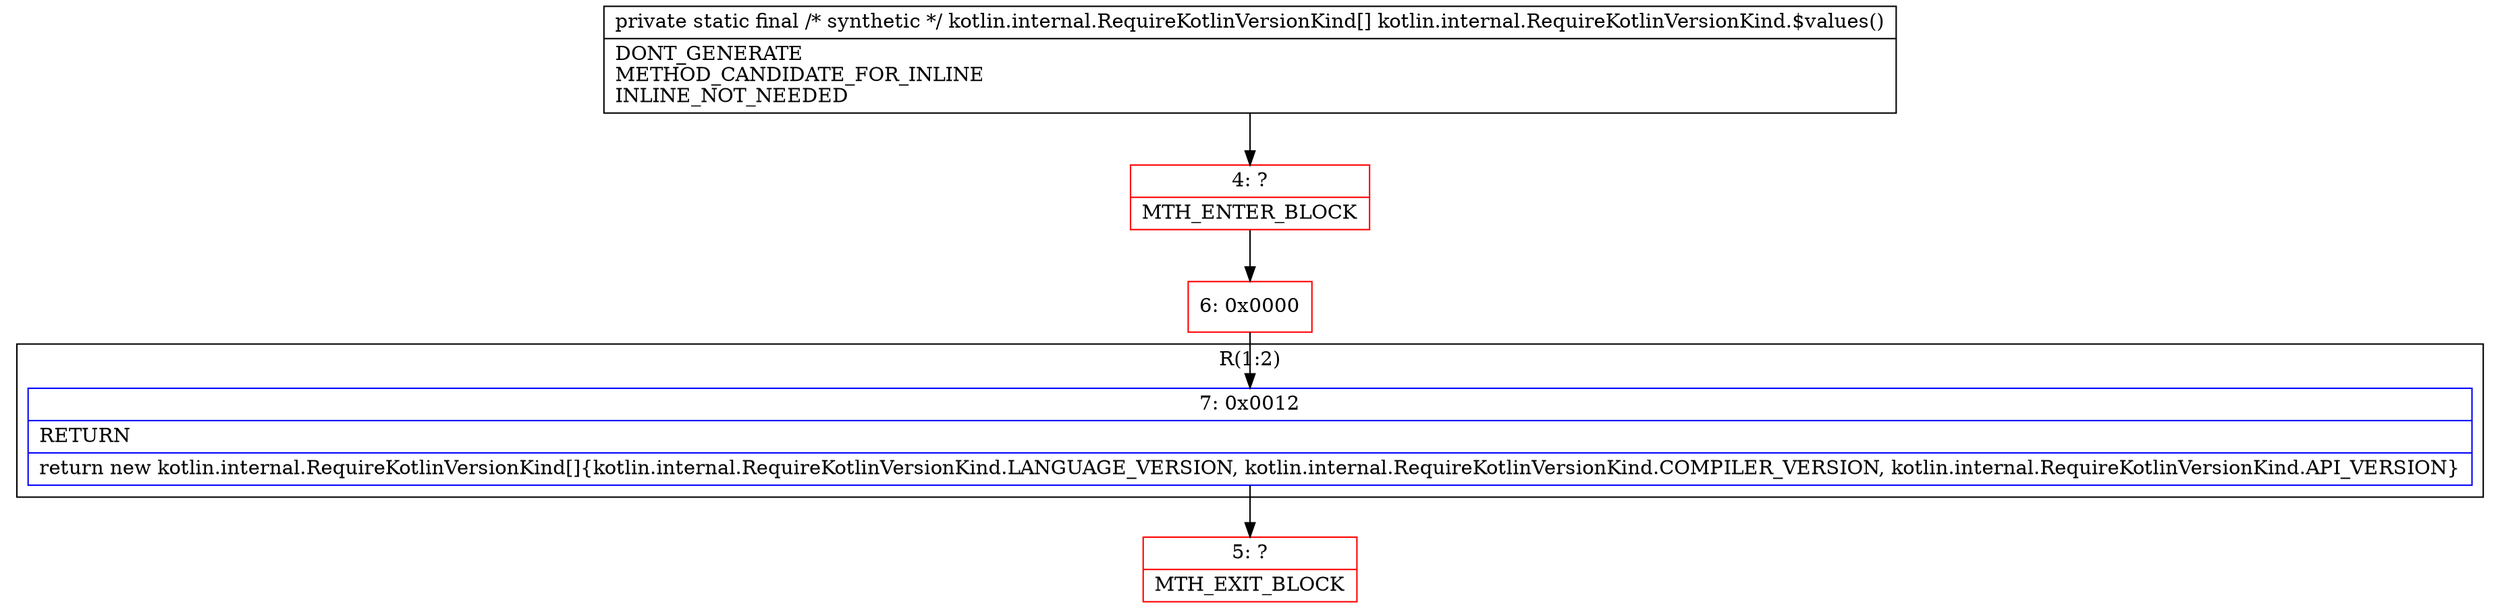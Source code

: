 digraph "CFG forkotlin.internal.RequireKotlinVersionKind.$values()[Lkotlin\/internal\/RequireKotlinVersionKind;" {
subgraph cluster_Region_983142883 {
label = "R(1:2)";
node [shape=record,color=blue];
Node_7 [shape=record,label="{7\:\ 0x0012|RETURN\l|return new kotlin.internal.RequireKotlinVersionKind[]\{kotlin.internal.RequireKotlinVersionKind.LANGUAGE_VERSION, kotlin.internal.RequireKotlinVersionKind.COMPILER_VERSION, kotlin.internal.RequireKotlinVersionKind.API_VERSION\}\l}"];
}
Node_4 [shape=record,color=red,label="{4\:\ ?|MTH_ENTER_BLOCK\l}"];
Node_6 [shape=record,color=red,label="{6\:\ 0x0000}"];
Node_5 [shape=record,color=red,label="{5\:\ ?|MTH_EXIT_BLOCK\l}"];
MethodNode[shape=record,label="{private static final \/* synthetic *\/ kotlin.internal.RequireKotlinVersionKind[] kotlin.internal.RequireKotlinVersionKind.$values()  | DONT_GENERATE\lMETHOD_CANDIDATE_FOR_INLINE\lINLINE_NOT_NEEDED\l}"];
MethodNode -> Node_4;Node_7 -> Node_5;
Node_4 -> Node_6;
Node_6 -> Node_7;
}

